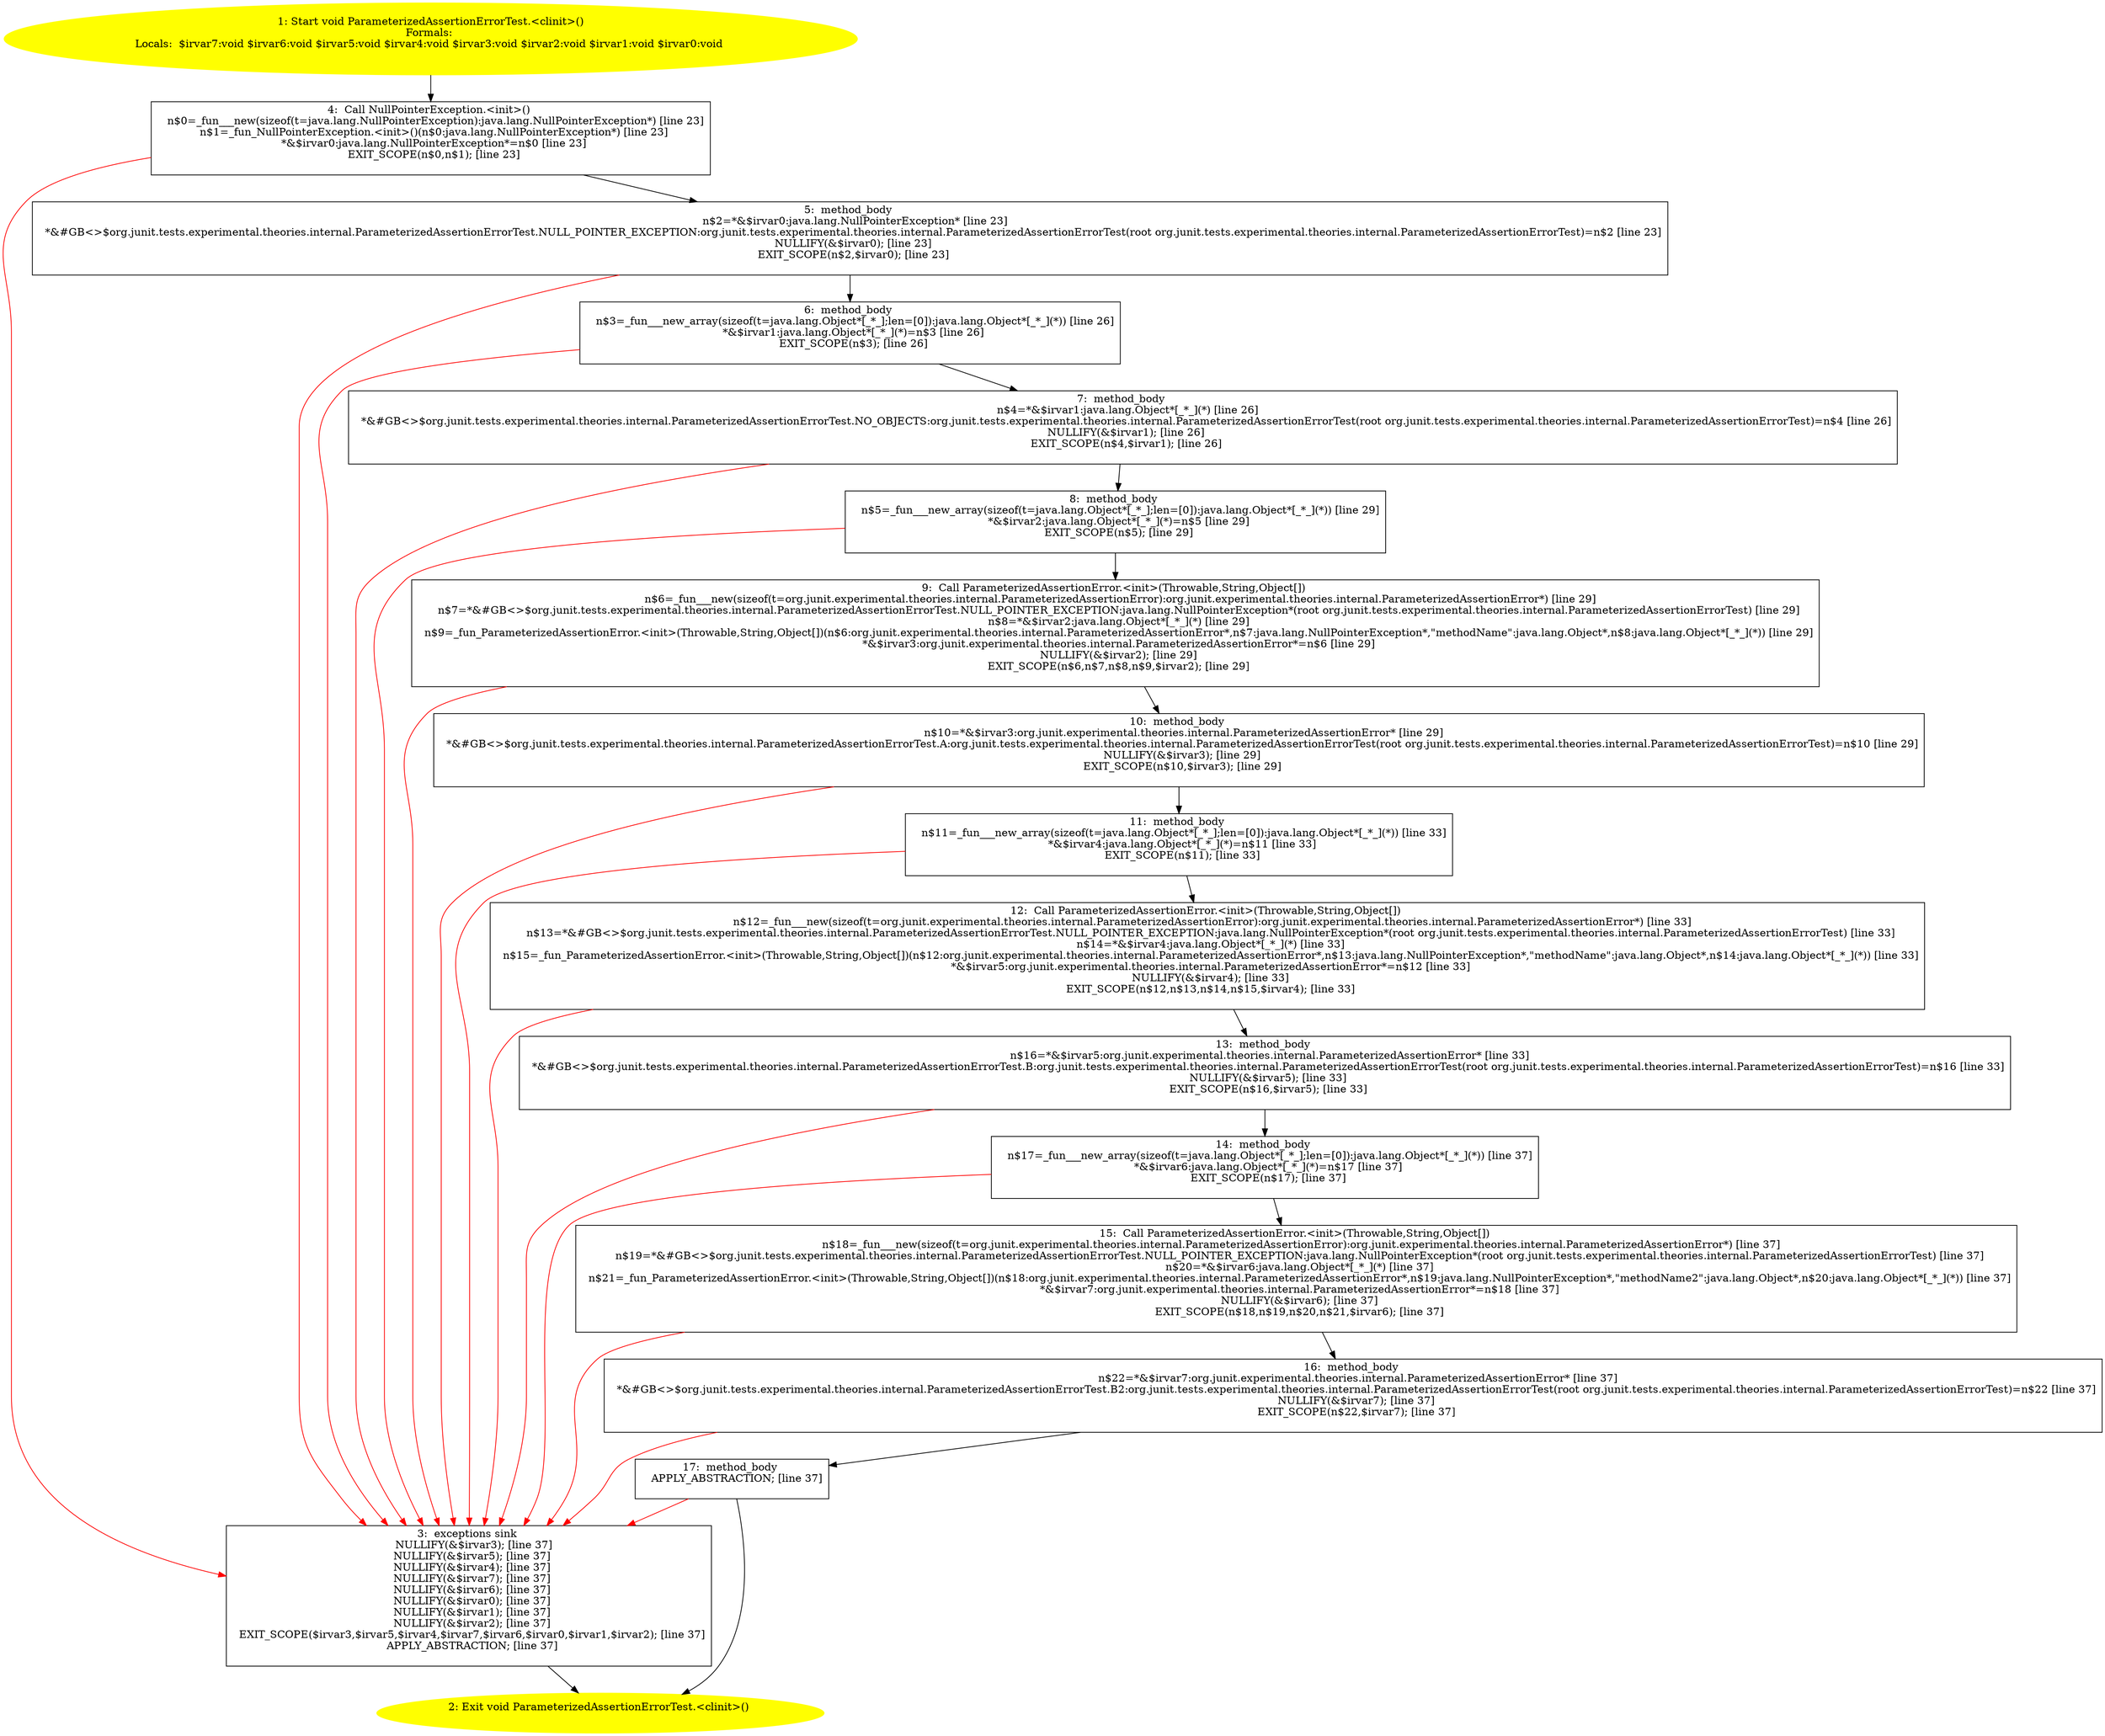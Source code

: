 /* @generated */
digraph cfg {
"org.junit.tests.experimental.theories.internal.ParameterizedAssertionErrorTest.<clinit>():void.26445afa01c33618c03e420a4e31b0d3_1" [label="1: Start void ParameterizedAssertionErrorTest.<clinit>()\nFormals: \nLocals:  $irvar7:void $irvar6:void $irvar5:void $irvar4:void $irvar3:void $irvar2:void $irvar1:void $irvar0:void \n  " color=yellow style=filled]
	

	 "org.junit.tests.experimental.theories.internal.ParameterizedAssertionErrorTest.<clinit>():void.26445afa01c33618c03e420a4e31b0d3_1" -> "org.junit.tests.experimental.theories.internal.ParameterizedAssertionErrorTest.<clinit>():void.26445afa01c33618c03e420a4e31b0d3_4" ;
"org.junit.tests.experimental.theories.internal.ParameterizedAssertionErrorTest.<clinit>():void.26445afa01c33618c03e420a4e31b0d3_2" [label="2: Exit void ParameterizedAssertionErrorTest.<clinit>() \n  " color=yellow style=filled]
	

"org.junit.tests.experimental.theories.internal.ParameterizedAssertionErrorTest.<clinit>():void.26445afa01c33618c03e420a4e31b0d3_3" [label="3:  exceptions sink \n   NULLIFY(&$irvar3); [line 37]\n  NULLIFY(&$irvar5); [line 37]\n  NULLIFY(&$irvar4); [line 37]\n  NULLIFY(&$irvar7); [line 37]\n  NULLIFY(&$irvar6); [line 37]\n  NULLIFY(&$irvar0); [line 37]\n  NULLIFY(&$irvar1); [line 37]\n  NULLIFY(&$irvar2); [line 37]\n  EXIT_SCOPE($irvar3,$irvar5,$irvar4,$irvar7,$irvar6,$irvar0,$irvar1,$irvar2); [line 37]\n  APPLY_ABSTRACTION; [line 37]\n " shape="box"]
	

	 "org.junit.tests.experimental.theories.internal.ParameterizedAssertionErrorTest.<clinit>():void.26445afa01c33618c03e420a4e31b0d3_3" -> "org.junit.tests.experimental.theories.internal.ParameterizedAssertionErrorTest.<clinit>():void.26445afa01c33618c03e420a4e31b0d3_2" ;
"org.junit.tests.experimental.theories.internal.ParameterizedAssertionErrorTest.<clinit>():void.26445afa01c33618c03e420a4e31b0d3_4" [label="4:  Call NullPointerException.<init>() \n   n$0=_fun___new(sizeof(t=java.lang.NullPointerException):java.lang.NullPointerException*) [line 23]\n  n$1=_fun_NullPointerException.<init>()(n$0:java.lang.NullPointerException*) [line 23]\n  *&$irvar0:java.lang.NullPointerException*=n$0 [line 23]\n  EXIT_SCOPE(n$0,n$1); [line 23]\n " shape="box"]
	

	 "org.junit.tests.experimental.theories.internal.ParameterizedAssertionErrorTest.<clinit>():void.26445afa01c33618c03e420a4e31b0d3_4" -> "org.junit.tests.experimental.theories.internal.ParameterizedAssertionErrorTest.<clinit>():void.26445afa01c33618c03e420a4e31b0d3_5" ;
	 "org.junit.tests.experimental.theories.internal.ParameterizedAssertionErrorTest.<clinit>():void.26445afa01c33618c03e420a4e31b0d3_4" -> "org.junit.tests.experimental.theories.internal.ParameterizedAssertionErrorTest.<clinit>():void.26445afa01c33618c03e420a4e31b0d3_3" [color="red" ];
"org.junit.tests.experimental.theories.internal.ParameterizedAssertionErrorTest.<clinit>():void.26445afa01c33618c03e420a4e31b0d3_5" [label="5:  method_body \n   n$2=*&$irvar0:java.lang.NullPointerException* [line 23]\n  *&#GB<>$org.junit.tests.experimental.theories.internal.ParameterizedAssertionErrorTest.NULL_POINTER_EXCEPTION:org.junit.tests.experimental.theories.internal.ParameterizedAssertionErrorTest(root org.junit.tests.experimental.theories.internal.ParameterizedAssertionErrorTest)=n$2 [line 23]\n  NULLIFY(&$irvar0); [line 23]\n  EXIT_SCOPE(n$2,$irvar0); [line 23]\n " shape="box"]
	

	 "org.junit.tests.experimental.theories.internal.ParameterizedAssertionErrorTest.<clinit>():void.26445afa01c33618c03e420a4e31b0d3_5" -> "org.junit.tests.experimental.theories.internal.ParameterizedAssertionErrorTest.<clinit>():void.26445afa01c33618c03e420a4e31b0d3_6" ;
	 "org.junit.tests.experimental.theories.internal.ParameterizedAssertionErrorTest.<clinit>():void.26445afa01c33618c03e420a4e31b0d3_5" -> "org.junit.tests.experimental.theories.internal.ParameterizedAssertionErrorTest.<clinit>():void.26445afa01c33618c03e420a4e31b0d3_3" [color="red" ];
"org.junit.tests.experimental.theories.internal.ParameterizedAssertionErrorTest.<clinit>():void.26445afa01c33618c03e420a4e31b0d3_6" [label="6:  method_body \n   n$3=_fun___new_array(sizeof(t=java.lang.Object*[_*_];len=[0]):java.lang.Object*[_*_](*)) [line 26]\n  *&$irvar1:java.lang.Object*[_*_](*)=n$3 [line 26]\n  EXIT_SCOPE(n$3); [line 26]\n " shape="box"]
	

	 "org.junit.tests.experimental.theories.internal.ParameterizedAssertionErrorTest.<clinit>():void.26445afa01c33618c03e420a4e31b0d3_6" -> "org.junit.tests.experimental.theories.internal.ParameterizedAssertionErrorTest.<clinit>():void.26445afa01c33618c03e420a4e31b0d3_7" ;
	 "org.junit.tests.experimental.theories.internal.ParameterizedAssertionErrorTest.<clinit>():void.26445afa01c33618c03e420a4e31b0d3_6" -> "org.junit.tests.experimental.theories.internal.ParameterizedAssertionErrorTest.<clinit>():void.26445afa01c33618c03e420a4e31b0d3_3" [color="red" ];
"org.junit.tests.experimental.theories.internal.ParameterizedAssertionErrorTest.<clinit>():void.26445afa01c33618c03e420a4e31b0d3_7" [label="7:  method_body \n   n$4=*&$irvar1:java.lang.Object*[_*_](*) [line 26]\n  *&#GB<>$org.junit.tests.experimental.theories.internal.ParameterizedAssertionErrorTest.NO_OBJECTS:org.junit.tests.experimental.theories.internal.ParameterizedAssertionErrorTest(root org.junit.tests.experimental.theories.internal.ParameterizedAssertionErrorTest)=n$4 [line 26]\n  NULLIFY(&$irvar1); [line 26]\n  EXIT_SCOPE(n$4,$irvar1); [line 26]\n " shape="box"]
	

	 "org.junit.tests.experimental.theories.internal.ParameterizedAssertionErrorTest.<clinit>():void.26445afa01c33618c03e420a4e31b0d3_7" -> "org.junit.tests.experimental.theories.internal.ParameterizedAssertionErrorTest.<clinit>():void.26445afa01c33618c03e420a4e31b0d3_8" ;
	 "org.junit.tests.experimental.theories.internal.ParameterizedAssertionErrorTest.<clinit>():void.26445afa01c33618c03e420a4e31b0d3_7" -> "org.junit.tests.experimental.theories.internal.ParameterizedAssertionErrorTest.<clinit>():void.26445afa01c33618c03e420a4e31b0d3_3" [color="red" ];
"org.junit.tests.experimental.theories.internal.ParameterizedAssertionErrorTest.<clinit>():void.26445afa01c33618c03e420a4e31b0d3_8" [label="8:  method_body \n   n$5=_fun___new_array(sizeof(t=java.lang.Object*[_*_];len=[0]):java.lang.Object*[_*_](*)) [line 29]\n  *&$irvar2:java.lang.Object*[_*_](*)=n$5 [line 29]\n  EXIT_SCOPE(n$5); [line 29]\n " shape="box"]
	

	 "org.junit.tests.experimental.theories.internal.ParameterizedAssertionErrorTest.<clinit>():void.26445afa01c33618c03e420a4e31b0d3_8" -> "org.junit.tests.experimental.theories.internal.ParameterizedAssertionErrorTest.<clinit>():void.26445afa01c33618c03e420a4e31b0d3_9" ;
	 "org.junit.tests.experimental.theories.internal.ParameterizedAssertionErrorTest.<clinit>():void.26445afa01c33618c03e420a4e31b0d3_8" -> "org.junit.tests.experimental.theories.internal.ParameterizedAssertionErrorTest.<clinit>():void.26445afa01c33618c03e420a4e31b0d3_3" [color="red" ];
"org.junit.tests.experimental.theories.internal.ParameterizedAssertionErrorTest.<clinit>():void.26445afa01c33618c03e420a4e31b0d3_9" [label="9:  Call ParameterizedAssertionError.<init>(Throwable,String,Object[]) \n   n$6=_fun___new(sizeof(t=org.junit.experimental.theories.internal.ParameterizedAssertionError):org.junit.experimental.theories.internal.ParameterizedAssertionError*) [line 29]\n  n$7=*&#GB<>$org.junit.tests.experimental.theories.internal.ParameterizedAssertionErrorTest.NULL_POINTER_EXCEPTION:java.lang.NullPointerException*(root org.junit.tests.experimental.theories.internal.ParameterizedAssertionErrorTest) [line 29]\n  n$8=*&$irvar2:java.lang.Object*[_*_](*) [line 29]\n  n$9=_fun_ParameterizedAssertionError.<init>(Throwable,String,Object[])(n$6:org.junit.experimental.theories.internal.ParameterizedAssertionError*,n$7:java.lang.NullPointerException*,\"methodName\":java.lang.Object*,n$8:java.lang.Object*[_*_](*)) [line 29]\n  *&$irvar3:org.junit.experimental.theories.internal.ParameterizedAssertionError*=n$6 [line 29]\n  NULLIFY(&$irvar2); [line 29]\n  EXIT_SCOPE(n$6,n$7,n$8,n$9,$irvar2); [line 29]\n " shape="box"]
	

	 "org.junit.tests.experimental.theories.internal.ParameterizedAssertionErrorTest.<clinit>():void.26445afa01c33618c03e420a4e31b0d3_9" -> "org.junit.tests.experimental.theories.internal.ParameterizedAssertionErrorTest.<clinit>():void.26445afa01c33618c03e420a4e31b0d3_10" ;
	 "org.junit.tests.experimental.theories.internal.ParameterizedAssertionErrorTest.<clinit>():void.26445afa01c33618c03e420a4e31b0d3_9" -> "org.junit.tests.experimental.theories.internal.ParameterizedAssertionErrorTest.<clinit>():void.26445afa01c33618c03e420a4e31b0d3_3" [color="red" ];
"org.junit.tests.experimental.theories.internal.ParameterizedAssertionErrorTest.<clinit>():void.26445afa01c33618c03e420a4e31b0d3_10" [label="10:  method_body \n   n$10=*&$irvar3:org.junit.experimental.theories.internal.ParameterizedAssertionError* [line 29]\n  *&#GB<>$org.junit.tests.experimental.theories.internal.ParameterizedAssertionErrorTest.A:org.junit.tests.experimental.theories.internal.ParameterizedAssertionErrorTest(root org.junit.tests.experimental.theories.internal.ParameterizedAssertionErrorTest)=n$10 [line 29]\n  NULLIFY(&$irvar3); [line 29]\n  EXIT_SCOPE(n$10,$irvar3); [line 29]\n " shape="box"]
	

	 "org.junit.tests.experimental.theories.internal.ParameterizedAssertionErrorTest.<clinit>():void.26445afa01c33618c03e420a4e31b0d3_10" -> "org.junit.tests.experimental.theories.internal.ParameterizedAssertionErrorTest.<clinit>():void.26445afa01c33618c03e420a4e31b0d3_11" ;
	 "org.junit.tests.experimental.theories.internal.ParameterizedAssertionErrorTest.<clinit>():void.26445afa01c33618c03e420a4e31b0d3_10" -> "org.junit.tests.experimental.theories.internal.ParameterizedAssertionErrorTest.<clinit>():void.26445afa01c33618c03e420a4e31b0d3_3" [color="red" ];
"org.junit.tests.experimental.theories.internal.ParameterizedAssertionErrorTest.<clinit>():void.26445afa01c33618c03e420a4e31b0d3_11" [label="11:  method_body \n   n$11=_fun___new_array(sizeof(t=java.lang.Object*[_*_];len=[0]):java.lang.Object*[_*_](*)) [line 33]\n  *&$irvar4:java.lang.Object*[_*_](*)=n$11 [line 33]\n  EXIT_SCOPE(n$11); [line 33]\n " shape="box"]
	

	 "org.junit.tests.experimental.theories.internal.ParameterizedAssertionErrorTest.<clinit>():void.26445afa01c33618c03e420a4e31b0d3_11" -> "org.junit.tests.experimental.theories.internal.ParameterizedAssertionErrorTest.<clinit>():void.26445afa01c33618c03e420a4e31b0d3_12" ;
	 "org.junit.tests.experimental.theories.internal.ParameterizedAssertionErrorTest.<clinit>():void.26445afa01c33618c03e420a4e31b0d3_11" -> "org.junit.tests.experimental.theories.internal.ParameterizedAssertionErrorTest.<clinit>():void.26445afa01c33618c03e420a4e31b0d3_3" [color="red" ];
"org.junit.tests.experimental.theories.internal.ParameterizedAssertionErrorTest.<clinit>():void.26445afa01c33618c03e420a4e31b0d3_12" [label="12:  Call ParameterizedAssertionError.<init>(Throwable,String,Object[]) \n   n$12=_fun___new(sizeof(t=org.junit.experimental.theories.internal.ParameterizedAssertionError):org.junit.experimental.theories.internal.ParameterizedAssertionError*) [line 33]\n  n$13=*&#GB<>$org.junit.tests.experimental.theories.internal.ParameterizedAssertionErrorTest.NULL_POINTER_EXCEPTION:java.lang.NullPointerException*(root org.junit.tests.experimental.theories.internal.ParameterizedAssertionErrorTest) [line 33]\n  n$14=*&$irvar4:java.lang.Object*[_*_](*) [line 33]\n  n$15=_fun_ParameterizedAssertionError.<init>(Throwable,String,Object[])(n$12:org.junit.experimental.theories.internal.ParameterizedAssertionError*,n$13:java.lang.NullPointerException*,\"methodName\":java.lang.Object*,n$14:java.lang.Object*[_*_](*)) [line 33]\n  *&$irvar5:org.junit.experimental.theories.internal.ParameterizedAssertionError*=n$12 [line 33]\n  NULLIFY(&$irvar4); [line 33]\n  EXIT_SCOPE(n$12,n$13,n$14,n$15,$irvar4); [line 33]\n " shape="box"]
	

	 "org.junit.tests.experimental.theories.internal.ParameterizedAssertionErrorTest.<clinit>():void.26445afa01c33618c03e420a4e31b0d3_12" -> "org.junit.tests.experimental.theories.internal.ParameterizedAssertionErrorTest.<clinit>():void.26445afa01c33618c03e420a4e31b0d3_13" ;
	 "org.junit.tests.experimental.theories.internal.ParameterizedAssertionErrorTest.<clinit>():void.26445afa01c33618c03e420a4e31b0d3_12" -> "org.junit.tests.experimental.theories.internal.ParameterizedAssertionErrorTest.<clinit>():void.26445afa01c33618c03e420a4e31b0d3_3" [color="red" ];
"org.junit.tests.experimental.theories.internal.ParameterizedAssertionErrorTest.<clinit>():void.26445afa01c33618c03e420a4e31b0d3_13" [label="13:  method_body \n   n$16=*&$irvar5:org.junit.experimental.theories.internal.ParameterizedAssertionError* [line 33]\n  *&#GB<>$org.junit.tests.experimental.theories.internal.ParameterizedAssertionErrorTest.B:org.junit.tests.experimental.theories.internal.ParameterizedAssertionErrorTest(root org.junit.tests.experimental.theories.internal.ParameterizedAssertionErrorTest)=n$16 [line 33]\n  NULLIFY(&$irvar5); [line 33]\n  EXIT_SCOPE(n$16,$irvar5); [line 33]\n " shape="box"]
	

	 "org.junit.tests.experimental.theories.internal.ParameterizedAssertionErrorTest.<clinit>():void.26445afa01c33618c03e420a4e31b0d3_13" -> "org.junit.tests.experimental.theories.internal.ParameterizedAssertionErrorTest.<clinit>():void.26445afa01c33618c03e420a4e31b0d3_14" ;
	 "org.junit.tests.experimental.theories.internal.ParameterizedAssertionErrorTest.<clinit>():void.26445afa01c33618c03e420a4e31b0d3_13" -> "org.junit.tests.experimental.theories.internal.ParameterizedAssertionErrorTest.<clinit>():void.26445afa01c33618c03e420a4e31b0d3_3" [color="red" ];
"org.junit.tests.experimental.theories.internal.ParameterizedAssertionErrorTest.<clinit>():void.26445afa01c33618c03e420a4e31b0d3_14" [label="14:  method_body \n   n$17=_fun___new_array(sizeof(t=java.lang.Object*[_*_];len=[0]):java.lang.Object*[_*_](*)) [line 37]\n  *&$irvar6:java.lang.Object*[_*_](*)=n$17 [line 37]\n  EXIT_SCOPE(n$17); [line 37]\n " shape="box"]
	

	 "org.junit.tests.experimental.theories.internal.ParameterizedAssertionErrorTest.<clinit>():void.26445afa01c33618c03e420a4e31b0d3_14" -> "org.junit.tests.experimental.theories.internal.ParameterizedAssertionErrorTest.<clinit>():void.26445afa01c33618c03e420a4e31b0d3_15" ;
	 "org.junit.tests.experimental.theories.internal.ParameterizedAssertionErrorTest.<clinit>():void.26445afa01c33618c03e420a4e31b0d3_14" -> "org.junit.tests.experimental.theories.internal.ParameterizedAssertionErrorTest.<clinit>():void.26445afa01c33618c03e420a4e31b0d3_3" [color="red" ];
"org.junit.tests.experimental.theories.internal.ParameterizedAssertionErrorTest.<clinit>():void.26445afa01c33618c03e420a4e31b0d3_15" [label="15:  Call ParameterizedAssertionError.<init>(Throwable,String,Object[]) \n   n$18=_fun___new(sizeof(t=org.junit.experimental.theories.internal.ParameterizedAssertionError):org.junit.experimental.theories.internal.ParameterizedAssertionError*) [line 37]\n  n$19=*&#GB<>$org.junit.tests.experimental.theories.internal.ParameterizedAssertionErrorTest.NULL_POINTER_EXCEPTION:java.lang.NullPointerException*(root org.junit.tests.experimental.theories.internal.ParameterizedAssertionErrorTest) [line 37]\n  n$20=*&$irvar6:java.lang.Object*[_*_](*) [line 37]\n  n$21=_fun_ParameterizedAssertionError.<init>(Throwable,String,Object[])(n$18:org.junit.experimental.theories.internal.ParameterizedAssertionError*,n$19:java.lang.NullPointerException*,\"methodName2\":java.lang.Object*,n$20:java.lang.Object*[_*_](*)) [line 37]\n  *&$irvar7:org.junit.experimental.theories.internal.ParameterizedAssertionError*=n$18 [line 37]\n  NULLIFY(&$irvar6); [line 37]\n  EXIT_SCOPE(n$18,n$19,n$20,n$21,$irvar6); [line 37]\n " shape="box"]
	

	 "org.junit.tests.experimental.theories.internal.ParameterizedAssertionErrorTest.<clinit>():void.26445afa01c33618c03e420a4e31b0d3_15" -> "org.junit.tests.experimental.theories.internal.ParameterizedAssertionErrorTest.<clinit>():void.26445afa01c33618c03e420a4e31b0d3_16" ;
	 "org.junit.tests.experimental.theories.internal.ParameterizedAssertionErrorTest.<clinit>():void.26445afa01c33618c03e420a4e31b0d3_15" -> "org.junit.tests.experimental.theories.internal.ParameterizedAssertionErrorTest.<clinit>():void.26445afa01c33618c03e420a4e31b0d3_3" [color="red" ];
"org.junit.tests.experimental.theories.internal.ParameterizedAssertionErrorTest.<clinit>():void.26445afa01c33618c03e420a4e31b0d3_16" [label="16:  method_body \n   n$22=*&$irvar7:org.junit.experimental.theories.internal.ParameterizedAssertionError* [line 37]\n  *&#GB<>$org.junit.tests.experimental.theories.internal.ParameterizedAssertionErrorTest.B2:org.junit.tests.experimental.theories.internal.ParameterizedAssertionErrorTest(root org.junit.tests.experimental.theories.internal.ParameterizedAssertionErrorTest)=n$22 [line 37]\n  NULLIFY(&$irvar7); [line 37]\n  EXIT_SCOPE(n$22,$irvar7); [line 37]\n " shape="box"]
	

	 "org.junit.tests.experimental.theories.internal.ParameterizedAssertionErrorTest.<clinit>():void.26445afa01c33618c03e420a4e31b0d3_16" -> "org.junit.tests.experimental.theories.internal.ParameterizedAssertionErrorTest.<clinit>():void.26445afa01c33618c03e420a4e31b0d3_17" ;
	 "org.junit.tests.experimental.theories.internal.ParameterizedAssertionErrorTest.<clinit>():void.26445afa01c33618c03e420a4e31b0d3_16" -> "org.junit.tests.experimental.theories.internal.ParameterizedAssertionErrorTest.<clinit>():void.26445afa01c33618c03e420a4e31b0d3_3" [color="red" ];
"org.junit.tests.experimental.theories.internal.ParameterizedAssertionErrorTest.<clinit>():void.26445afa01c33618c03e420a4e31b0d3_17" [label="17:  method_body \n   APPLY_ABSTRACTION; [line 37]\n " shape="box"]
	

	 "org.junit.tests.experimental.theories.internal.ParameterizedAssertionErrorTest.<clinit>():void.26445afa01c33618c03e420a4e31b0d3_17" -> "org.junit.tests.experimental.theories.internal.ParameterizedAssertionErrorTest.<clinit>():void.26445afa01c33618c03e420a4e31b0d3_2" ;
	 "org.junit.tests.experimental.theories.internal.ParameterizedAssertionErrorTest.<clinit>():void.26445afa01c33618c03e420a4e31b0d3_17" -> "org.junit.tests.experimental.theories.internal.ParameterizedAssertionErrorTest.<clinit>():void.26445afa01c33618c03e420a4e31b0d3_3" [color="red" ];
}
